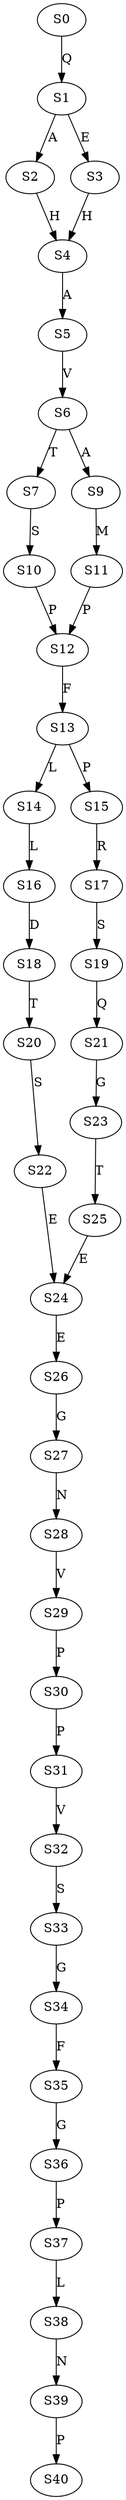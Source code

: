 strict digraph  {
	S0 -> S1 [ label = Q ];
	S1 -> S2 [ label = A ];
	S1 -> S3 [ label = E ];
	S2 -> S4 [ label = H ];
	S3 -> S4 [ label = H ];
	S4 -> S5 [ label = A ];
	S5 -> S6 [ label = V ];
	S6 -> S7 [ label = T ];
	S6 -> S9 [ label = A ];
	S7 -> S10 [ label = S ];
	S9 -> S11 [ label = M ];
	S10 -> S12 [ label = P ];
	S11 -> S12 [ label = P ];
	S12 -> S13 [ label = F ];
	S13 -> S14 [ label = L ];
	S13 -> S15 [ label = P ];
	S14 -> S16 [ label = L ];
	S15 -> S17 [ label = R ];
	S16 -> S18 [ label = D ];
	S17 -> S19 [ label = S ];
	S18 -> S20 [ label = T ];
	S19 -> S21 [ label = Q ];
	S20 -> S22 [ label = S ];
	S21 -> S23 [ label = G ];
	S22 -> S24 [ label = E ];
	S23 -> S25 [ label = T ];
	S24 -> S26 [ label = E ];
	S25 -> S24 [ label = E ];
	S26 -> S27 [ label = G ];
	S27 -> S28 [ label = N ];
	S28 -> S29 [ label = V ];
	S29 -> S30 [ label = P ];
	S30 -> S31 [ label = P ];
	S31 -> S32 [ label = V ];
	S32 -> S33 [ label = S ];
	S33 -> S34 [ label = G ];
	S34 -> S35 [ label = F ];
	S35 -> S36 [ label = G ];
	S36 -> S37 [ label = P ];
	S37 -> S38 [ label = L ];
	S38 -> S39 [ label = N ];
	S39 -> S40 [ label = P ];
}
